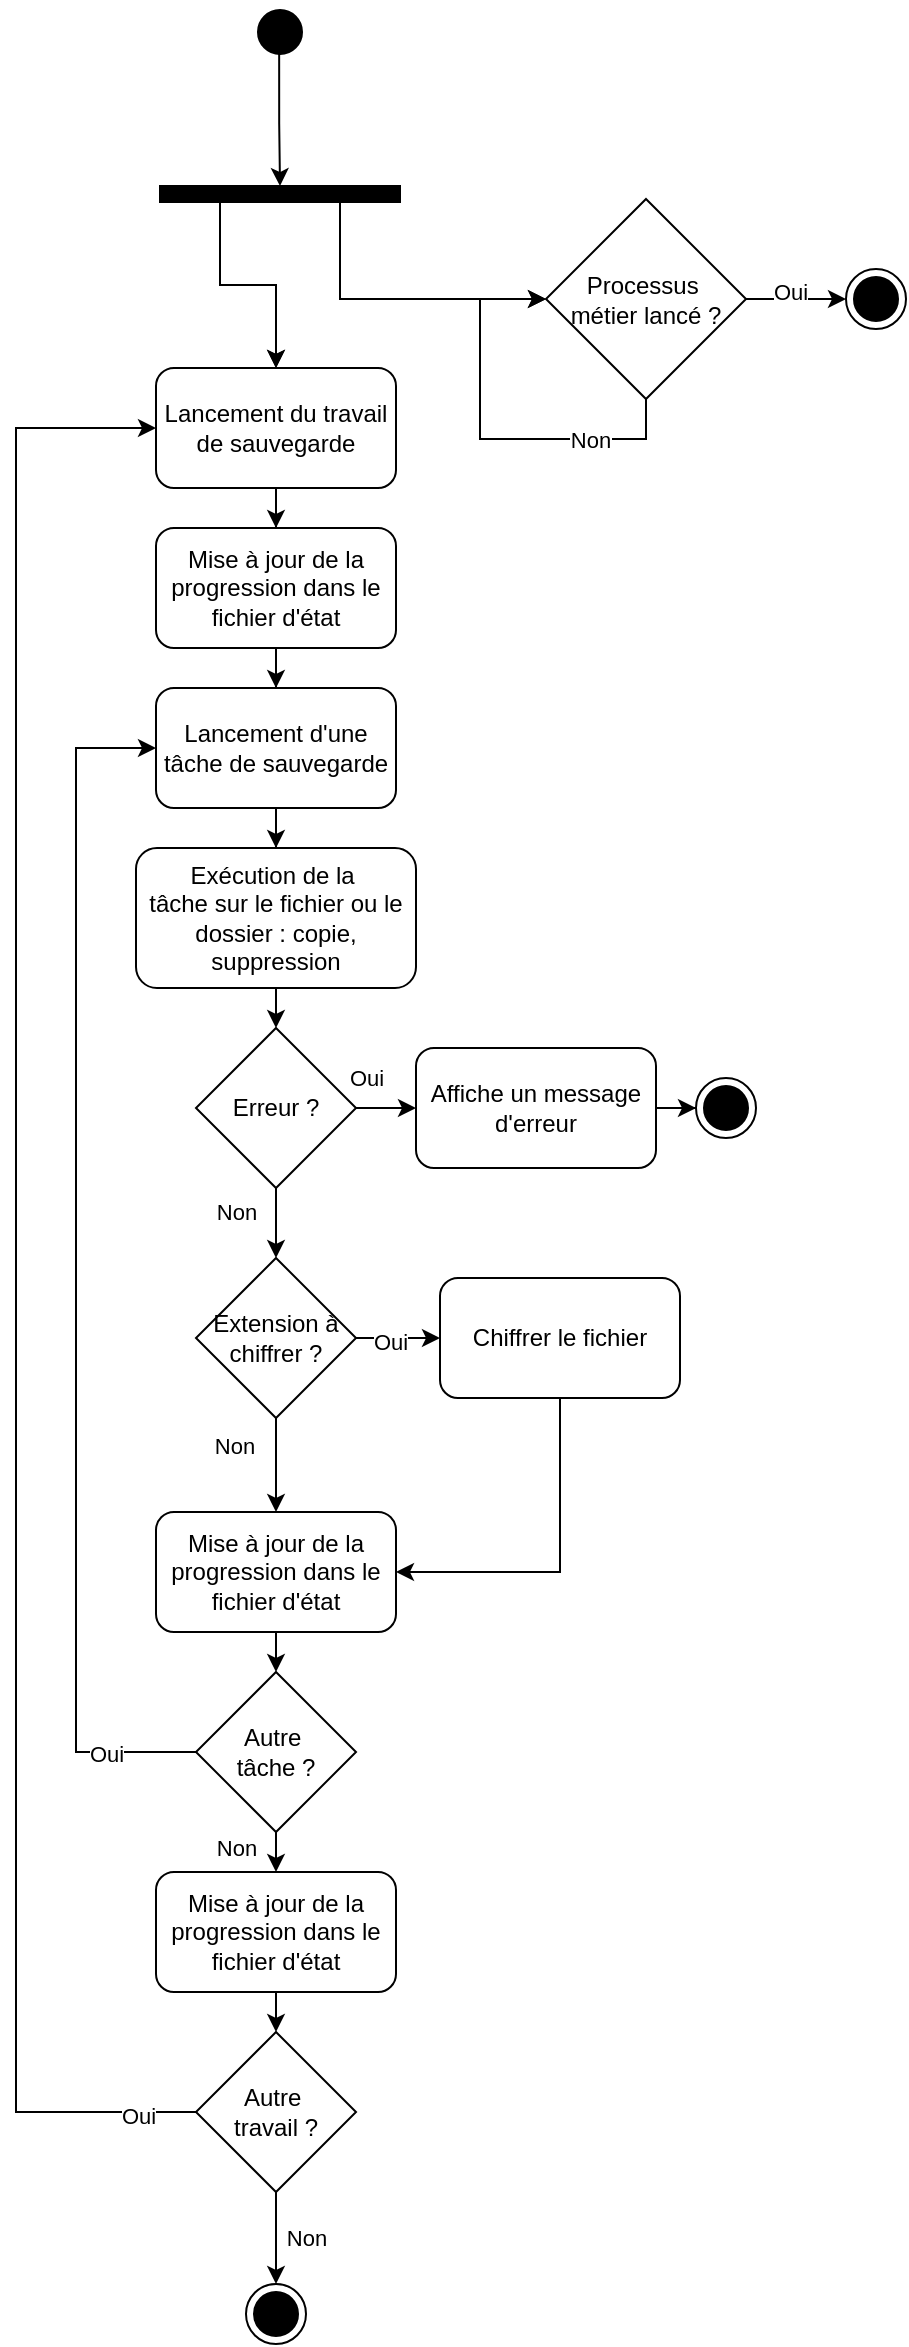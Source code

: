 <mxfile version="27.0.5">
  <diagram name="Page-1" id="ff62XtQaOZzZQMhcKeQ3">
    <mxGraphModel grid="0" page="0" gridSize="10" guides="1" tooltips="1" connect="1" arrows="1" fold="1" pageScale="1" pageWidth="827" pageHeight="1169" math="0" shadow="0">
      <root>
        <mxCell id="0" />
        <mxCell id="1" parent="0" />
        <mxCell id="fxJAnc9v15knnd-AtOgX-55" value="" style="ellipse;html=1;shape=endState;fillColor=#000000;strokeColor=#000000;" vertex="1" parent="1">
          <mxGeometry x="-771" y="704" width="30" height="30" as="geometry" />
        </mxCell>
        <mxCell id="fxJAnc9v15knnd-AtOgX-56" style="edgeStyle=orthogonalEdgeStyle;rounded=0;orthogonalLoop=1;jettySize=auto;html=1;exitX=0.5;exitY=1;exitDx=0;exitDy=0;entryX=0.5;entryY=0;entryDx=0;entryDy=0;" edge="1" parent="1" target="fxJAnc9v15knnd-AtOgX-59">
          <mxGeometry relative="1" as="geometry">
            <mxPoint x="-756" y="-224" as="targetPoint" />
            <mxPoint x="-756" y="-274" as="sourcePoint" />
          </mxGeometry>
        </mxCell>
        <mxCell id="fxJAnc9v15knnd-AtOgX-57" value="" style="ellipse;html=1;shape=startState;fillColor=#000000;strokeColor=#000000;" vertex="1" parent="1">
          <mxGeometry x="-769" y="-437" width="30" height="30" as="geometry" />
        </mxCell>
        <mxCell id="fxJAnc9v15knnd-AtOgX-58" style="edgeStyle=orthogonalEdgeStyle;rounded=0;orthogonalLoop=1;jettySize=auto;html=1;exitX=0.5;exitY=1;exitDx=0;exitDy=0;" edge="1" parent="1" source="fxJAnc9v15knnd-AtOgX-69" target="fxJAnc9v15knnd-AtOgX-61">
          <mxGeometry relative="1" as="geometry">
            <mxPoint x="-756.286" y="-124" as="targetPoint" />
          </mxGeometry>
        </mxCell>
        <mxCell id="fxJAnc9v15knnd-AtOgX-59" value="Lancement du travail de sauvegarde" style="rounded=1;whiteSpace=wrap;html=1;" vertex="1" parent="1">
          <mxGeometry x="-816" y="-254" width="120" height="60" as="geometry" />
        </mxCell>
        <mxCell id="fxJAnc9v15knnd-AtOgX-60" style="edgeStyle=orthogonalEdgeStyle;rounded=0;orthogonalLoop=1;jettySize=auto;html=1;entryX=0.5;entryY=0;entryDx=0;entryDy=0;" edge="1" parent="1" source="fxJAnc9v15knnd-AtOgX-61" target="fxJAnc9v15knnd-AtOgX-65">
          <mxGeometry relative="1" as="geometry" />
        </mxCell>
        <mxCell id="fxJAnc9v15knnd-AtOgX-61" value="Lancement d&#39;une tâche de sauvegarde" style="rounded=1;whiteSpace=wrap;html=1;" vertex="1" parent="1">
          <mxGeometry x="-816" y="-94" width="120" height="60" as="geometry" />
        </mxCell>
        <mxCell id="fxJAnc9v15knnd-AtOgX-62" style="edgeStyle=orthogonalEdgeStyle;rounded=0;orthogonalLoop=1;jettySize=auto;html=1;exitX=0.5;exitY=1;exitDx=0;exitDy=0;entryX=0.5;entryY=0;entryDx=0;entryDy=0;" edge="1" parent="1" target="fxJAnc9v15knnd-AtOgX-92">
          <mxGeometry relative="1" as="geometry">
            <mxPoint x="-756" y="156" as="sourcePoint" />
            <mxPoint x="-756" y="179" as="targetPoint" />
          </mxGeometry>
        </mxCell>
        <mxCell id="fxJAnc9v15knnd-AtOgX-63" value="Non" style="edgeLabel;html=1;align=center;verticalAlign=middle;resizable=0;points=[];" connectable="0" vertex="1" parent="fxJAnc9v15knnd-AtOgX-62">
          <mxGeometry x="-0.357" relative="1" as="geometry">
            <mxPoint x="-20" as="offset" />
          </mxGeometry>
        </mxCell>
        <mxCell id="fxJAnc9v15knnd-AtOgX-64" style="edgeStyle=orthogonalEdgeStyle;rounded=0;orthogonalLoop=1;jettySize=auto;html=1;exitX=0.5;exitY=1;exitDx=0;exitDy=0;entryX=0.5;entryY=0;entryDx=0;entryDy=0;" edge="1" parent="1" source="fxJAnc9v15knnd-AtOgX-65" target="fxJAnc9v15knnd-AtOgX-83">
          <mxGeometry relative="1" as="geometry" />
        </mxCell>
        <mxCell id="fxJAnc9v15knnd-AtOgX-65" value="Exécution de la&amp;nbsp;&lt;div&gt;tâche sur le fichier ou le dossier : copie, suppression&lt;/div&gt;" style="rounded=1;whiteSpace=wrap;html=1;" vertex="1" parent="1">
          <mxGeometry x="-826" y="-14" width="140" height="70" as="geometry" />
        </mxCell>
        <mxCell id="fxJAnc9v15knnd-AtOgX-66" style="edgeStyle=orthogonalEdgeStyle;rounded=0;orthogonalLoop=1;jettySize=auto;html=1;exitX=0.5;exitY=1;exitDx=0;exitDy=0;entryX=0.5;entryY=0;entryDx=0;entryDy=0;" edge="1" parent="1" source="fxJAnc9v15knnd-AtOgX-67" target="fxJAnc9v15knnd-AtOgX-74">
          <mxGeometry relative="1" as="geometry" />
        </mxCell>
        <mxCell id="fxJAnc9v15knnd-AtOgX-67" value="Mise à jour de la progression dans le fichier d&#39;état" style="rounded=1;whiteSpace=wrap;html=1;" vertex="1" parent="1">
          <mxGeometry x="-816" y="318" width="120" height="60" as="geometry" />
        </mxCell>
        <mxCell id="fxJAnc9v15knnd-AtOgX-68" value="" style="edgeStyle=orthogonalEdgeStyle;rounded=0;orthogonalLoop=1;jettySize=auto;html=1;exitX=0.5;exitY=1;exitDx=0;exitDy=0;" edge="1" parent="1" source="fxJAnc9v15knnd-AtOgX-59" target="fxJAnc9v15knnd-AtOgX-69">
          <mxGeometry relative="1" as="geometry">
            <mxPoint x="-756" y="166" as="targetPoint" />
            <mxPoint x="-756" y="-164" as="sourcePoint" />
          </mxGeometry>
        </mxCell>
        <mxCell id="fxJAnc9v15knnd-AtOgX-69" value="Mise à jour de la progression dans le fichier d&#39;état" style="rounded=1;whiteSpace=wrap;html=1;" vertex="1" parent="1">
          <mxGeometry x="-816" y="-174" width="120" height="60" as="geometry" />
        </mxCell>
        <mxCell id="fxJAnc9v15knnd-AtOgX-70" style="edgeStyle=orthogonalEdgeStyle;rounded=0;orthogonalLoop=1;jettySize=auto;html=1;exitX=0;exitY=0.5;exitDx=0;exitDy=0;entryX=0;entryY=0.5;entryDx=0;entryDy=0;" edge="1" parent="1" source="fxJAnc9v15knnd-AtOgX-74" target="fxJAnc9v15knnd-AtOgX-61">
          <mxGeometry relative="1" as="geometry">
            <Array as="points">
              <mxPoint x="-856" y="438" />
              <mxPoint x="-856" y="-64" />
            </Array>
          </mxGeometry>
        </mxCell>
        <mxCell id="fxJAnc9v15knnd-AtOgX-71" value="Oui" style="edgeLabel;html=1;align=center;verticalAlign=middle;resizable=0;points=[];" connectable="0" vertex="1" parent="fxJAnc9v15knnd-AtOgX-70">
          <mxGeometry x="-0.796" y="-2" relative="1" as="geometry">
            <mxPoint x="13" y="2" as="offset" />
          </mxGeometry>
        </mxCell>
        <mxCell id="fxJAnc9v15knnd-AtOgX-72" style="edgeStyle=orthogonalEdgeStyle;rounded=0;orthogonalLoop=1;jettySize=auto;html=1;exitX=0.5;exitY=1;exitDx=0;exitDy=0;entryX=0.5;entryY=0;entryDx=0;entryDy=0;" edge="1" parent="1" source="fxJAnc9v15knnd-AtOgX-74" target="fxJAnc9v15knnd-AtOgX-81">
          <mxGeometry relative="1" as="geometry" />
        </mxCell>
        <mxCell id="fxJAnc9v15knnd-AtOgX-73" value="Non" style="edgeLabel;html=1;align=center;verticalAlign=middle;resizable=0;points=[];" connectable="0" vertex="1" parent="fxJAnc9v15knnd-AtOgX-72">
          <mxGeometry x="-0.226" relative="1" as="geometry">
            <mxPoint x="-20" as="offset" />
          </mxGeometry>
        </mxCell>
        <mxCell id="fxJAnc9v15knnd-AtOgX-74" value="Autre&amp;nbsp;&lt;div&gt;tâche ?&lt;/div&gt;" style="rhombus;whiteSpace=wrap;html=1;" vertex="1" parent="1">
          <mxGeometry x="-796" y="398" width="80" height="80" as="geometry" />
        </mxCell>
        <mxCell id="fxJAnc9v15knnd-AtOgX-75" style="edgeStyle=orthogonalEdgeStyle;rounded=0;orthogonalLoop=1;jettySize=auto;html=1;" edge="1" parent="1" source="fxJAnc9v15knnd-AtOgX-79" target="fxJAnc9v15knnd-AtOgX-59">
          <mxGeometry relative="1" as="geometry">
            <Array as="points">
              <mxPoint x="-886" y="618" />
              <mxPoint x="-886" y="-224" />
            </Array>
          </mxGeometry>
        </mxCell>
        <mxCell id="fxJAnc9v15knnd-AtOgX-76" value="Oui" style="edgeLabel;html=1;align=center;verticalAlign=middle;resizable=0;points=[];" connectable="0" vertex="1" parent="fxJAnc9v15knnd-AtOgX-75">
          <mxGeometry x="-0.941" y="2" relative="1" as="geometry">
            <mxPoint as="offset" />
          </mxGeometry>
        </mxCell>
        <mxCell id="fxJAnc9v15knnd-AtOgX-77" style="edgeStyle=orthogonalEdgeStyle;rounded=0;orthogonalLoop=1;jettySize=auto;html=1;exitX=0.5;exitY=1;exitDx=0;exitDy=0;entryX=0.5;entryY=0;entryDx=0;entryDy=0;" edge="1" parent="1" source="fxJAnc9v15knnd-AtOgX-79" target="fxJAnc9v15knnd-AtOgX-55">
          <mxGeometry relative="1" as="geometry">
            <mxPoint x="-756" y="678" as="targetPoint" />
          </mxGeometry>
        </mxCell>
        <mxCell id="fxJAnc9v15knnd-AtOgX-78" value="Non" style="edgeLabel;html=1;align=center;verticalAlign=middle;resizable=0;points=[];" connectable="0" vertex="1" parent="fxJAnc9v15knnd-AtOgX-77">
          <mxGeometry x="0.007" relative="1" as="geometry">
            <mxPoint x="15" as="offset" />
          </mxGeometry>
        </mxCell>
        <mxCell id="fxJAnc9v15knnd-AtOgX-79" value="Autre&amp;nbsp;&lt;div&gt;travail ?&lt;/div&gt;" style="rhombus;whiteSpace=wrap;html=1;" vertex="1" parent="1">
          <mxGeometry x="-796" y="578" width="80" height="80" as="geometry" />
        </mxCell>
        <mxCell id="fxJAnc9v15knnd-AtOgX-80" style="edgeStyle=orthogonalEdgeStyle;rounded=0;orthogonalLoop=1;jettySize=auto;html=1;exitX=0.5;exitY=1;exitDx=0;exitDy=0;entryX=0.5;entryY=0;entryDx=0;entryDy=0;" edge="1" parent="1" source="fxJAnc9v15knnd-AtOgX-81" target="fxJAnc9v15knnd-AtOgX-79">
          <mxGeometry relative="1" as="geometry" />
        </mxCell>
        <mxCell id="fxJAnc9v15knnd-AtOgX-81" value="Mise à jour de la progression dans le fichier d&#39;état" style="rounded=1;whiteSpace=wrap;html=1;" vertex="1" parent="1">
          <mxGeometry x="-816" y="498" width="120" height="60" as="geometry" />
        </mxCell>
        <mxCell id="fxJAnc9v15knnd-AtOgX-82" style="edgeStyle=orthogonalEdgeStyle;rounded=0;orthogonalLoop=1;jettySize=auto;html=1;exitX=1;exitY=0.5;exitDx=0;exitDy=0;" edge="1" parent="1" source="fxJAnc9v15knnd-AtOgX-87" target="fxJAnc9v15knnd-AtOgX-84">
          <mxGeometry relative="1" as="geometry" />
        </mxCell>
        <mxCell id="fxJAnc9v15knnd-AtOgX-83" value="Erreur ?" style="rhombus;whiteSpace=wrap;html=1;" vertex="1" parent="1">
          <mxGeometry x="-796" y="76" width="80" height="80" as="geometry" />
        </mxCell>
        <mxCell id="fxJAnc9v15knnd-AtOgX-84" value="" style="ellipse;html=1;shape=endState;fillColor=#000000;strokeColor=#000000;" vertex="1" parent="1">
          <mxGeometry x="-546" y="101" width="30" height="30" as="geometry" />
        </mxCell>
        <mxCell id="fxJAnc9v15knnd-AtOgX-85" value="" style="edgeStyle=orthogonalEdgeStyle;rounded=0;orthogonalLoop=1;jettySize=auto;html=1;exitX=1;exitY=0.5;exitDx=0;exitDy=0;" edge="1" parent="1" source="fxJAnc9v15knnd-AtOgX-83" target="fxJAnc9v15knnd-AtOgX-87">
          <mxGeometry relative="1" as="geometry">
            <mxPoint x="-716" y="116" as="sourcePoint" />
            <mxPoint x="-546" y="116" as="targetPoint" />
          </mxGeometry>
        </mxCell>
        <mxCell id="fxJAnc9v15knnd-AtOgX-86" value="Oui" style="edgeLabel;html=1;align=center;verticalAlign=middle;resizable=0;points=[];" connectable="0" vertex="1" parent="fxJAnc9v15knnd-AtOgX-85">
          <mxGeometry x="-0.817" y="-1" relative="1" as="geometry">
            <mxPoint y="-16" as="offset" />
          </mxGeometry>
        </mxCell>
        <mxCell id="fxJAnc9v15knnd-AtOgX-87" value="Affiche un message d&#39;erreur" style="rounded=1;whiteSpace=wrap;html=1;" vertex="1" parent="1">
          <mxGeometry x="-686" y="86" width="120" height="60" as="geometry" />
        </mxCell>
        <mxCell id="fxJAnc9v15knnd-AtOgX-88" style="edgeStyle=orthogonalEdgeStyle;rounded=0;orthogonalLoop=1;jettySize=auto;html=1;exitX=0.25;exitY=1;exitDx=0;exitDy=0;entryX=0.5;entryY=0;entryDx=0;entryDy=0;" edge="1" parent="1" source="fxJAnc9v15knnd-AtOgX-105" target="fxJAnc9v15knnd-AtOgX-59">
          <mxGeometry relative="1" as="geometry">
            <mxPoint x="-756" y="-274" as="sourcePoint" />
          </mxGeometry>
        </mxCell>
        <mxCell id="fxJAnc9v15knnd-AtOgX-89" style="edgeStyle=orthogonalEdgeStyle;rounded=0;orthogonalLoop=1;jettySize=auto;html=1;exitX=0.5;exitY=1;exitDx=0;exitDy=0;entryX=0.5;entryY=0;entryDx=0;entryDy=0;" edge="1" parent="1" source="fxJAnc9v15knnd-AtOgX-92" target="fxJAnc9v15knnd-AtOgX-67">
          <mxGeometry relative="1" as="geometry" />
        </mxCell>
        <mxCell id="fxJAnc9v15knnd-AtOgX-90" style="edgeStyle=orthogonalEdgeStyle;rounded=0;orthogonalLoop=1;jettySize=auto;html=1;exitX=1;exitY=0.5;exitDx=0;exitDy=0;entryX=0;entryY=0.5;entryDx=0;entryDy=0;" edge="1" parent="1" source="fxJAnc9v15knnd-AtOgX-92" target="fxJAnc9v15knnd-AtOgX-95">
          <mxGeometry relative="1" as="geometry" />
        </mxCell>
        <mxCell id="fxJAnc9v15knnd-AtOgX-91" value="Oui" style="edgeLabel;html=1;align=center;verticalAlign=middle;resizable=0;points=[];" connectable="0" vertex="1" parent="fxJAnc9v15knnd-AtOgX-90">
          <mxGeometry x="-0.357" y="-1" relative="1" as="geometry">
            <mxPoint x="3" y="1" as="offset" />
          </mxGeometry>
        </mxCell>
        <mxCell id="fxJAnc9v15knnd-AtOgX-92" value="Extension à&lt;div&gt;chiffrer ?&lt;/div&gt;" style="rhombus;whiteSpace=wrap;html=1;" vertex="1" parent="1">
          <mxGeometry x="-796" y="191" width="80" height="80" as="geometry" />
        </mxCell>
        <mxCell id="fxJAnc9v15knnd-AtOgX-93" value="Non" style="edgeLabel;html=1;align=center;verticalAlign=middle;resizable=0;points=[];" connectable="0" vertex="1" parent="1">
          <mxGeometry x="-756" y="223.001" as="geometry">
            <mxPoint x="-21" y="62" as="offset" />
          </mxGeometry>
        </mxCell>
        <mxCell id="fxJAnc9v15knnd-AtOgX-94" style="edgeStyle=orthogonalEdgeStyle;rounded=0;orthogonalLoop=1;jettySize=auto;html=1;exitX=0.5;exitY=1;exitDx=0;exitDy=0;entryX=1;entryY=0.5;entryDx=0;entryDy=0;" edge="1" parent="1" source="fxJAnc9v15knnd-AtOgX-95" target="fxJAnc9v15knnd-AtOgX-67">
          <mxGeometry relative="1" as="geometry" />
        </mxCell>
        <mxCell id="fxJAnc9v15knnd-AtOgX-95" value="Chiffrer le fichier" style="rounded=1;whiteSpace=wrap;html=1;" vertex="1" parent="1">
          <mxGeometry x="-674" y="201" width="120" height="60" as="geometry" />
        </mxCell>
        <mxCell id="fxJAnc9v15knnd-AtOgX-98" value="" style="ellipse;html=1;shape=endState;fillColor=#000000;strokeColor=#000000;" vertex="1" parent="1">
          <mxGeometry x="-471" y="-303.5" width="30" height="30" as="geometry" />
        </mxCell>
        <mxCell id="fxJAnc9v15knnd-AtOgX-100" style="edgeStyle=orthogonalEdgeStyle;rounded=0;orthogonalLoop=1;jettySize=auto;html=1;exitX=1;exitY=0.5;exitDx=0;exitDy=0;entryX=0;entryY=0.5;entryDx=0;entryDy=0;" edge="1" parent="1" source="fxJAnc9v15knnd-AtOgX-104" target="fxJAnc9v15knnd-AtOgX-98">
          <mxGeometry relative="1" as="geometry" />
        </mxCell>
        <mxCell id="fxJAnc9v15knnd-AtOgX-101" value="Oui" style="edgeLabel;html=1;align=center;verticalAlign=middle;resizable=0;points=[];" connectable="0" vertex="1" parent="fxJAnc9v15knnd-AtOgX-100">
          <mxGeometry x="-0.119" y="4" relative="1" as="geometry">
            <mxPoint as="offset" />
          </mxGeometry>
        </mxCell>
        <mxCell id="fxJAnc9v15knnd-AtOgX-102" style="edgeStyle=orthogonalEdgeStyle;rounded=0;orthogonalLoop=1;jettySize=auto;html=1;exitX=0.5;exitY=1;exitDx=0;exitDy=0;entryX=0;entryY=0.5;entryDx=0;entryDy=0;" edge="1" parent="1" source="fxJAnc9v15knnd-AtOgX-104" target="fxJAnc9v15knnd-AtOgX-104">
          <mxGeometry relative="1" as="geometry">
            <mxPoint x="-649" y="-61.5" as="targetPoint" />
            <Array as="points">
              <mxPoint x="-571" y="-218.5" />
              <mxPoint x="-654" y="-218.5" />
              <mxPoint x="-654" y="-288.5" />
            </Array>
          </mxGeometry>
        </mxCell>
        <mxCell id="fxJAnc9v15knnd-AtOgX-103" value="Non" style="edgeLabel;html=1;align=center;verticalAlign=middle;resizable=0;points=[];" connectable="0" vertex="1" parent="fxJAnc9v15knnd-AtOgX-102">
          <mxGeometry x="-0.528" relative="1" as="geometry">
            <mxPoint as="offset" />
          </mxGeometry>
        </mxCell>
        <mxCell id="fxJAnc9v15knnd-AtOgX-104" value="Processus&amp;nbsp;&lt;div&gt;métier lancé ?&lt;/div&gt;" style="rhombus;whiteSpace=wrap;html=1;" vertex="1" parent="1">
          <mxGeometry x="-621" y="-338.5" width="100" height="100" as="geometry" />
        </mxCell>
        <mxCell id="fxJAnc9v15knnd-AtOgX-109" value="" style="edgeStyle=orthogonalEdgeStyle;rounded=0;orthogonalLoop=1;jettySize=auto;html=1;exitX=0.486;exitY=0.837;exitDx=0;exitDy=0;entryX=0.5;entryY=0;entryDx=0;entryDy=0;exitPerimeter=0;" edge="1" parent="1" source="fxJAnc9v15knnd-AtOgX-57" target="fxJAnc9v15knnd-AtOgX-105">
          <mxGeometry relative="1" as="geometry">
            <mxPoint x="-756" y="-413" as="sourcePoint" />
            <mxPoint x="-756" y="-254" as="targetPoint" />
          </mxGeometry>
        </mxCell>
        <mxCell id="fxJAnc9v15knnd-AtOgX-110" style="edgeStyle=orthogonalEdgeStyle;rounded=0;orthogonalLoop=1;jettySize=auto;html=1;exitX=0.75;exitY=1;exitDx=0;exitDy=0;entryX=0;entryY=0.5;entryDx=0;entryDy=0;" edge="1" parent="1" source="fxJAnc9v15knnd-AtOgX-105" target="fxJAnc9v15knnd-AtOgX-104">
          <mxGeometry relative="1" as="geometry" />
        </mxCell>
        <mxCell id="fxJAnc9v15knnd-AtOgX-105" value="" style="rounded=0;whiteSpace=wrap;html=1;fillColor=#000000;" vertex="1" parent="1">
          <mxGeometry x="-814" y="-345" width="120" height="8" as="geometry" />
        </mxCell>
      </root>
    </mxGraphModel>
  </diagram>
</mxfile>
